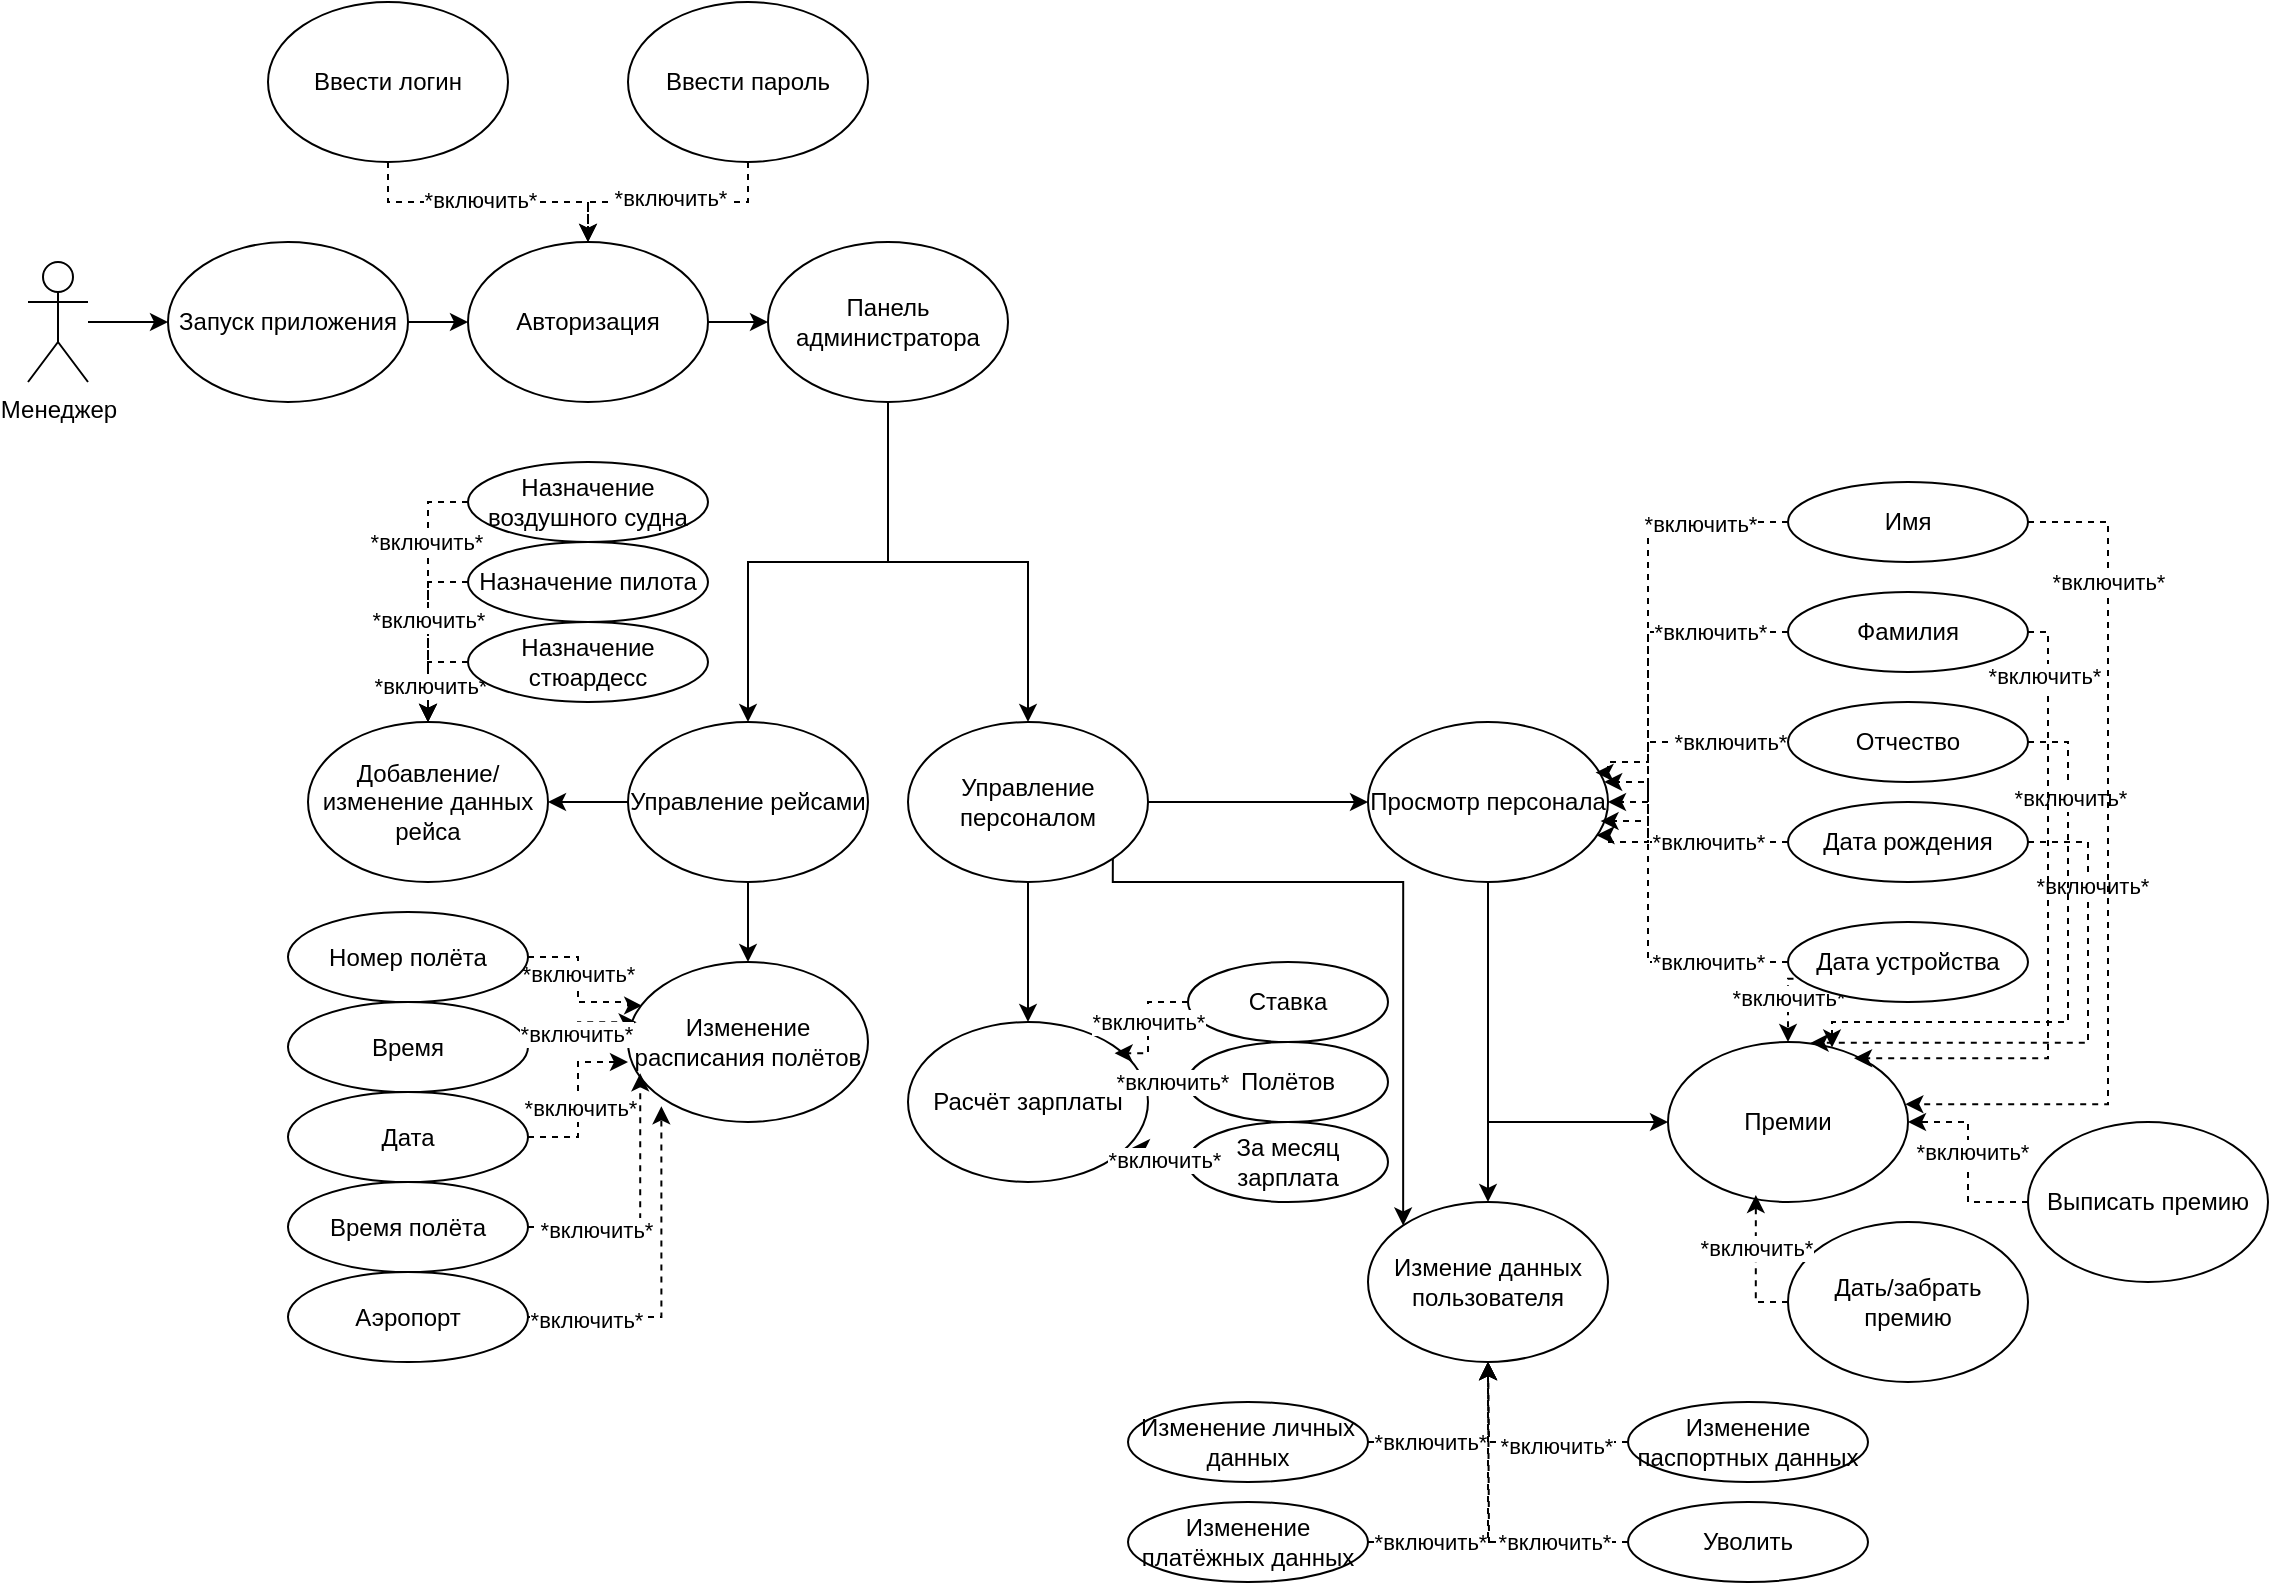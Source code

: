 <mxfile version="26.1.3">
  <diagram name="Страница — 1" id="HdFAEzsx_2RKnPC8CeAb">
    <mxGraphModel dx="1500" dy="787" grid="1" gridSize="10" guides="1" tooltips="1" connect="1" arrows="1" fold="1" page="1" pageScale="1" pageWidth="827" pageHeight="1169" math="0" shadow="0">
      <root>
        <mxCell id="0" />
        <mxCell id="1" parent="0" />
        <mxCell id="QTaS61pq7fek3eOslHNo-3" style="edgeStyle=orthogonalEdgeStyle;rounded=0;orthogonalLoop=1;jettySize=auto;html=1;entryX=0;entryY=0.5;entryDx=0;entryDy=0;" edge="1" parent="1" source="QTaS61pq7fek3eOslHNo-1" target="QTaS61pq7fek3eOslHNo-2">
          <mxGeometry relative="1" as="geometry" />
        </mxCell>
        <mxCell id="QTaS61pq7fek3eOslHNo-1" value="Менеджер" style="shape=umlActor;verticalLabelPosition=bottom;verticalAlign=top;html=1;outlineConnect=0;" vertex="1" parent="1">
          <mxGeometry x="100" y="260" width="30" height="60" as="geometry" />
        </mxCell>
        <mxCell id="QTaS61pq7fek3eOslHNo-5" style="edgeStyle=orthogonalEdgeStyle;rounded=0;orthogonalLoop=1;jettySize=auto;html=1;entryX=0;entryY=0.5;entryDx=0;entryDy=0;" edge="1" parent="1" source="QTaS61pq7fek3eOslHNo-2" target="QTaS61pq7fek3eOslHNo-4">
          <mxGeometry relative="1" as="geometry" />
        </mxCell>
        <mxCell id="QTaS61pq7fek3eOslHNo-2" value="Запуск приложения" style="ellipse;whiteSpace=wrap;html=1;" vertex="1" parent="1">
          <mxGeometry x="170" y="250" width="120" height="80" as="geometry" />
        </mxCell>
        <mxCell id="QTaS61pq7fek3eOslHNo-13" style="edgeStyle=orthogonalEdgeStyle;rounded=0;orthogonalLoop=1;jettySize=auto;html=1;entryX=0;entryY=0.5;entryDx=0;entryDy=0;" edge="1" parent="1" source="QTaS61pq7fek3eOslHNo-4">
          <mxGeometry relative="1" as="geometry">
            <mxPoint x="470.0" y="290" as="targetPoint" />
          </mxGeometry>
        </mxCell>
        <mxCell id="QTaS61pq7fek3eOslHNo-4" value="Авторизация" style="ellipse;whiteSpace=wrap;html=1;" vertex="1" parent="1">
          <mxGeometry x="320" y="250" width="120" height="80" as="geometry" />
        </mxCell>
        <mxCell id="QTaS61pq7fek3eOslHNo-9" style="edgeStyle=orthogonalEdgeStyle;rounded=0;orthogonalLoop=1;jettySize=auto;html=1;dashed=1;" edge="1" parent="1" source="QTaS61pq7fek3eOslHNo-6" target="QTaS61pq7fek3eOslHNo-4">
          <mxGeometry relative="1" as="geometry" />
        </mxCell>
        <mxCell id="QTaS61pq7fek3eOslHNo-11" value="*включить*" style="edgeLabel;html=1;align=center;verticalAlign=middle;resizable=0;points=[];" vertex="1" connectable="0" parent="QTaS61pq7fek3eOslHNo-9">
          <mxGeometry x="-0.055" y="1" relative="1" as="geometry">
            <mxPoint as="offset" />
          </mxGeometry>
        </mxCell>
        <mxCell id="QTaS61pq7fek3eOslHNo-6" value="Ввести логин" style="ellipse;whiteSpace=wrap;html=1;" vertex="1" parent="1">
          <mxGeometry x="220" y="130" width="120" height="80" as="geometry" />
        </mxCell>
        <mxCell id="QTaS61pq7fek3eOslHNo-8" style="edgeStyle=orthogonalEdgeStyle;rounded=0;orthogonalLoop=1;jettySize=auto;html=1;entryX=0.5;entryY=0;entryDx=0;entryDy=0;dashed=1;" edge="1" parent="1" source="QTaS61pq7fek3eOslHNo-7" target="QTaS61pq7fek3eOslHNo-4">
          <mxGeometry relative="1" as="geometry" />
        </mxCell>
        <mxCell id="QTaS61pq7fek3eOslHNo-10" value="*включить*" style="edgeLabel;html=1;align=center;verticalAlign=middle;resizable=0;points=[];" vertex="1" connectable="0" parent="QTaS61pq7fek3eOslHNo-8">
          <mxGeometry x="0.177" y="-2" relative="1" as="geometry">
            <mxPoint x="11" as="offset" />
          </mxGeometry>
        </mxCell>
        <mxCell id="QTaS61pq7fek3eOslHNo-7" value="Ввести пароль" style="ellipse;whiteSpace=wrap;html=1;" vertex="1" parent="1">
          <mxGeometry x="400" y="130" width="120" height="80" as="geometry" />
        </mxCell>
        <mxCell id="QTaS61pq7fek3eOslHNo-20" style="edgeStyle=orthogonalEdgeStyle;rounded=0;orthogonalLoop=1;jettySize=auto;html=1;entryX=0.5;entryY=0;entryDx=0;entryDy=0;" edge="1" parent="1" source="QTaS61pq7fek3eOslHNo-14" target="QTaS61pq7fek3eOslHNo-16">
          <mxGeometry relative="1" as="geometry" />
        </mxCell>
        <mxCell id="QTaS61pq7fek3eOslHNo-21" style="edgeStyle=orthogonalEdgeStyle;rounded=0;orthogonalLoop=1;jettySize=auto;html=1;entryX=0.5;entryY=0;entryDx=0;entryDy=0;" edge="1" parent="1" source="QTaS61pq7fek3eOslHNo-14" target="QTaS61pq7fek3eOslHNo-18">
          <mxGeometry relative="1" as="geometry" />
        </mxCell>
        <mxCell id="QTaS61pq7fek3eOslHNo-14" value="Панель администратора" style="ellipse;whiteSpace=wrap;html=1;" vertex="1" parent="1">
          <mxGeometry x="470" y="250" width="120" height="80" as="geometry" />
        </mxCell>
        <mxCell id="QTaS61pq7fek3eOslHNo-23" style="edgeStyle=orthogonalEdgeStyle;rounded=0;orthogonalLoop=1;jettySize=auto;html=1;entryX=0;entryY=0.5;entryDx=0;entryDy=0;" edge="1" parent="1" source="QTaS61pq7fek3eOslHNo-16" target="QTaS61pq7fek3eOslHNo-22">
          <mxGeometry relative="1" as="geometry" />
        </mxCell>
        <mxCell id="QTaS61pq7fek3eOslHNo-105" style="edgeStyle=orthogonalEdgeStyle;rounded=0;orthogonalLoop=1;jettySize=auto;html=1;exitX=1;exitY=1;exitDx=0;exitDy=0;entryX=0;entryY=0;entryDx=0;entryDy=0;" edge="1" parent="1" source="QTaS61pq7fek3eOslHNo-16" target="QTaS61pq7fek3eOslHNo-40">
          <mxGeometry relative="1" as="geometry">
            <Array as="points">
              <mxPoint x="642" y="570" />
              <mxPoint x="788" y="570" />
            </Array>
          </mxGeometry>
        </mxCell>
        <mxCell id="QTaS61pq7fek3eOslHNo-106" style="edgeStyle=orthogonalEdgeStyle;rounded=0;orthogonalLoop=1;jettySize=auto;html=1;exitX=0.5;exitY=1;exitDx=0;exitDy=0;entryX=0.5;entryY=0;entryDx=0;entryDy=0;" edge="1" parent="1" source="QTaS61pq7fek3eOslHNo-16" target="QTaS61pq7fek3eOslHNo-107">
          <mxGeometry relative="1" as="geometry">
            <mxPoint x="610" y="640" as="targetPoint" />
            <Array as="points">
              <mxPoint x="600" y="620" />
              <mxPoint x="600" y="620" />
            </Array>
          </mxGeometry>
        </mxCell>
        <mxCell id="QTaS61pq7fek3eOslHNo-16" value="Управление персоналом" style="ellipse;whiteSpace=wrap;html=1;" vertex="1" parent="1">
          <mxGeometry x="540" y="490" width="120" height="80" as="geometry" />
        </mxCell>
        <mxCell id="QTaS61pq7fek3eOslHNo-91" style="edgeStyle=orthogonalEdgeStyle;rounded=0;orthogonalLoop=1;jettySize=auto;html=1;entryX=1;entryY=0.5;entryDx=0;entryDy=0;" edge="1" parent="1" source="QTaS61pq7fek3eOslHNo-18" target="QTaS61pq7fek3eOslHNo-90">
          <mxGeometry relative="1" as="geometry" />
        </mxCell>
        <mxCell id="QTaS61pq7fek3eOslHNo-93" style="edgeStyle=orthogonalEdgeStyle;rounded=0;orthogonalLoop=1;jettySize=auto;html=1;" edge="1" parent="1" source="QTaS61pq7fek3eOslHNo-18" target="QTaS61pq7fek3eOslHNo-92">
          <mxGeometry relative="1" as="geometry" />
        </mxCell>
        <mxCell id="QTaS61pq7fek3eOslHNo-18" value="Управление рейсами" style="ellipse;whiteSpace=wrap;html=1;" vertex="1" parent="1">
          <mxGeometry x="400" y="490" width="120" height="80" as="geometry" />
        </mxCell>
        <mxCell id="QTaS61pq7fek3eOslHNo-41" style="edgeStyle=orthogonalEdgeStyle;rounded=0;orthogonalLoop=1;jettySize=auto;html=1;" edge="1" parent="1" source="QTaS61pq7fek3eOslHNo-22" target="QTaS61pq7fek3eOslHNo-40">
          <mxGeometry relative="1" as="geometry" />
        </mxCell>
        <mxCell id="QTaS61pq7fek3eOslHNo-44" style="edgeStyle=orthogonalEdgeStyle;rounded=0;orthogonalLoop=1;jettySize=auto;html=1;entryX=0;entryY=0.5;entryDx=0;entryDy=0;" edge="1" parent="1" source="QTaS61pq7fek3eOslHNo-22" target="QTaS61pq7fek3eOslHNo-43">
          <mxGeometry relative="1" as="geometry">
            <Array as="points">
              <mxPoint x="830" y="690" />
            </Array>
          </mxGeometry>
        </mxCell>
        <mxCell id="QTaS61pq7fek3eOslHNo-22" value="Просмотр персонала" style="ellipse;whiteSpace=wrap;html=1;" vertex="1" parent="1">
          <mxGeometry x="770" y="490" width="120" height="80" as="geometry" />
        </mxCell>
        <mxCell id="QTaS61pq7fek3eOslHNo-29" style="edgeStyle=orthogonalEdgeStyle;rounded=0;orthogonalLoop=1;jettySize=auto;html=1;entryX=1;entryY=0.5;entryDx=0;entryDy=0;dashed=1;" edge="1" parent="1" source="QTaS61pq7fek3eOslHNo-24" target="QTaS61pq7fek3eOslHNo-22">
          <mxGeometry relative="1" as="geometry">
            <Array as="points">
              <mxPoint x="910" y="390" />
              <mxPoint x="910" y="530" />
            </Array>
          </mxGeometry>
        </mxCell>
        <mxCell id="QTaS61pq7fek3eOslHNo-39" value="*включить*" style="edgeLabel;html=1;align=center;verticalAlign=middle;resizable=0;points=[];" vertex="1" connectable="0" parent="QTaS61pq7fek3eOslHNo-29">
          <mxGeometry x="-0.612" y="1" relative="1" as="geometry">
            <mxPoint as="offset" />
          </mxGeometry>
        </mxCell>
        <mxCell id="QTaS61pq7fek3eOslHNo-24" value="Имя" style="ellipse;whiteSpace=wrap;html=1;" vertex="1" parent="1">
          <mxGeometry x="980" y="370" width="120" height="40" as="geometry" />
        </mxCell>
        <mxCell id="QTaS61pq7fek3eOslHNo-30" style="edgeStyle=orthogonalEdgeStyle;rounded=0;orthogonalLoop=1;jettySize=auto;html=1;entryX=0.952;entryY=0.708;entryDx=0;entryDy=0;dashed=1;entryPerimeter=0;" edge="1" parent="1" source="QTaS61pq7fek3eOslHNo-25" target="QTaS61pq7fek3eOslHNo-22">
          <mxGeometry relative="1" as="geometry">
            <Array as="points">
              <mxPoint x="910" y="445" />
              <mxPoint x="910" y="550" />
              <mxPoint x="890" y="550" />
              <mxPoint x="890" y="547" />
            </Array>
          </mxGeometry>
        </mxCell>
        <mxCell id="QTaS61pq7fek3eOslHNo-38" value="*включить*" style="edgeLabel;html=1;align=center;verticalAlign=middle;resizable=0;points=[];" vertex="1" connectable="0" parent="QTaS61pq7fek3eOslHNo-30">
          <mxGeometry x="-0.496" y="1" relative="1" as="geometry">
            <mxPoint x="12" y="-1" as="offset" />
          </mxGeometry>
        </mxCell>
        <mxCell id="QTaS61pq7fek3eOslHNo-25" value="Фамилия" style="ellipse;whiteSpace=wrap;html=1;" vertex="1" parent="1">
          <mxGeometry x="980" y="425" width="120" height="40" as="geometry" />
        </mxCell>
        <mxCell id="QTaS61pq7fek3eOslHNo-31" style="edgeStyle=orthogonalEdgeStyle;rounded=0;orthogonalLoop=1;jettySize=auto;html=1;entryX=0.948;entryY=0.316;entryDx=0;entryDy=0;dashed=1;entryPerimeter=0;" edge="1" parent="1" source="QTaS61pq7fek3eOslHNo-26" target="QTaS61pq7fek3eOslHNo-22">
          <mxGeometry relative="1" as="geometry">
            <Array as="points">
              <mxPoint x="910" y="500" />
              <mxPoint x="910" y="510" />
              <mxPoint x="890" y="510" />
              <mxPoint x="890" y="515" />
            </Array>
          </mxGeometry>
        </mxCell>
        <mxCell id="QTaS61pq7fek3eOslHNo-37" value="*включить*" style="edgeLabel;html=1;align=center;verticalAlign=middle;resizable=0;points=[];" vertex="1" connectable="0" parent="QTaS61pq7fek3eOslHNo-31">
          <mxGeometry x="-0.467" relative="1" as="geometry">
            <mxPoint as="offset" />
          </mxGeometry>
        </mxCell>
        <mxCell id="QTaS61pq7fek3eOslHNo-26" value="Отчество" style="ellipse;whiteSpace=wrap;html=1;" vertex="1" parent="1">
          <mxGeometry x="980" y="480" width="120" height="40" as="geometry" />
        </mxCell>
        <mxCell id="QTaS61pq7fek3eOslHNo-32" style="edgeStyle=orthogonalEdgeStyle;rounded=0;orthogonalLoop=1;jettySize=auto;html=1;dashed=1;" edge="1" parent="1" source="QTaS61pq7fek3eOslHNo-27" target="QTaS61pq7fek3eOslHNo-22">
          <mxGeometry relative="1" as="geometry">
            <Array as="points">
              <mxPoint x="910" y="550" />
              <mxPoint x="910" y="520" />
            </Array>
          </mxGeometry>
        </mxCell>
        <mxCell id="QTaS61pq7fek3eOslHNo-27" value="Дата рождения" style="ellipse;whiteSpace=wrap;html=1;" vertex="1" parent="1">
          <mxGeometry x="980" y="530" width="120" height="40" as="geometry" />
        </mxCell>
        <mxCell id="QTaS61pq7fek3eOslHNo-33" style="edgeStyle=orthogonalEdgeStyle;rounded=0;orthogonalLoop=1;jettySize=auto;html=1;entryX=0.969;entryY=0.619;entryDx=0;entryDy=0;dashed=1;entryPerimeter=0;" edge="1" parent="1" source="QTaS61pq7fek3eOslHNo-28" target="QTaS61pq7fek3eOslHNo-22">
          <mxGeometry relative="1" as="geometry">
            <Array as="points">
              <mxPoint x="910" y="610" />
              <mxPoint x="910" y="540" />
            </Array>
          </mxGeometry>
        </mxCell>
        <mxCell id="QTaS61pq7fek3eOslHNo-34" value="*включить*" style="edgeLabel;html=1;align=center;verticalAlign=middle;resizable=0;points=[];" vertex="1" connectable="0" parent="QTaS61pq7fek3eOslHNo-33">
          <mxGeometry x="-0.429" relative="1" as="geometry">
            <mxPoint x="7" y="-60" as="offset" />
          </mxGeometry>
        </mxCell>
        <mxCell id="QTaS61pq7fek3eOslHNo-35" value="*включить*" style="edgeLabel;html=1;align=center;verticalAlign=middle;resizable=0;points=[];" vertex="1" connectable="0" parent="QTaS61pq7fek3eOslHNo-33">
          <mxGeometry x="0.191" y="1" relative="1" as="geometry">
            <mxPoint x="31" y="28" as="offset" />
          </mxGeometry>
        </mxCell>
        <mxCell id="QTaS61pq7fek3eOslHNo-67" style="edgeStyle=orthogonalEdgeStyle;rounded=0;orthogonalLoop=1;jettySize=auto;html=1;exitX=0.073;exitY=0.711;exitDx=0;exitDy=0;exitPerimeter=0;dashed=1;" edge="1" parent="1" source="QTaS61pq7fek3eOslHNo-28" target="QTaS61pq7fek3eOslHNo-43">
          <mxGeometry relative="1" as="geometry">
            <Array as="points">
              <mxPoint x="980" y="640" />
              <mxPoint x="980" y="640" />
            </Array>
          </mxGeometry>
        </mxCell>
        <mxCell id="QTaS61pq7fek3eOslHNo-79" value="*включить*" style="edgeLabel;html=1;align=center;verticalAlign=middle;resizable=0;points=[];" vertex="1" connectable="0" parent="QTaS61pq7fek3eOslHNo-67">
          <mxGeometry x="-0.073" relative="1" as="geometry">
            <mxPoint as="offset" />
          </mxGeometry>
        </mxCell>
        <mxCell id="QTaS61pq7fek3eOslHNo-28" value="Дата устройства" style="ellipse;whiteSpace=wrap;html=1;" vertex="1" parent="1">
          <mxGeometry x="980" y="590" width="120" height="40" as="geometry" />
        </mxCell>
        <mxCell id="QTaS61pq7fek3eOslHNo-40" value="Измение данных пользователя" style="ellipse;whiteSpace=wrap;html=1;" vertex="1" parent="1">
          <mxGeometry x="770" y="730" width="120" height="80" as="geometry" />
        </mxCell>
        <mxCell id="QTaS61pq7fek3eOslHNo-43" value="Премии" style="ellipse;whiteSpace=wrap;html=1;" vertex="1" parent="1">
          <mxGeometry x="920" y="650" width="120" height="80" as="geometry" />
        </mxCell>
        <mxCell id="QTaS61pq7fek3eOslHNo-57" style="edgeStyle=orthogonalEdgeStyle;rounded=0;orthogonalLoop=1;jettySize=auto;html=1;entryX=0.5;entryY=1;entryDx=0;entryDy=0;exitX=1;exitY=0.5;exitDx=0;exitDy=0;dashed=1;" edge="1" parent="1" source="QTaS61pq7fek3eOslHNo-45" target="QTaS61pq7fek3eOslHNo-40">
          <mxGeometry relative="1" as="geometry" />
        </mxCell>
        <mxCell id="QTaS61pq7fek3eOslHNo-66" value="*включить*" style="edgeLabel;html=1;align=center;verticalAlign=middle;resizable=0;points=[];" vertex="1" connectable="0" parent="QTaS61pq7fek3eOslHNo-57">
          <mxGeometry x="-0.393" relative="1" as="geometry">
            <mxPoint as="offset" />
          </mxGeometry>
        </mxCell>
        <mxCell id="QTaS61pq7fek3eOslHNo-45" value="Изменение личных данных" style="ellipse;whiteSpace=wrap;html=1;" vertex="1" parent="1">
          <mxGeometry x="650" y="830" width="120" height="40" as="geometry" />
        </mxCell>
        <mxCell id="QTaS61pq7fek3eOslHNo-59" style="edgeStyle=orthogonalEdgeStyle;rounded=0;orthogonalLoop=1;jettySize=auto;html=1;dashed=1;" edge="1" parent="1" source="QTaS61pq7fek3eOslHNo-46">
          <mxGeometry relative="1" as="geometry">
            <mxPoint x="830" y="810" as="targetPoint" />
          </mxGeometry>
        </mxCell>
        <mxCell id="QTaS61pq7fek3eOslHNo-63" value="*включить*" style="edgeLabel;html=1;align=center;verticalAlign=middle;resizable=0;points=[];" vertex="1" connectable="0" parent="QTaS61pq7fek3eOslHNo-59">
          <mxGeometry x="-0.339" y="2" relative="1" as="geometry">
            <mxPoint as="offset" />
          </mxGeometry>
        </mxCell>
        <mxCell id="QTaS61pq7fek3eOslHNo-46" value="Изменение паспортных данных" style="ellipse;whiteSpace=wrap;html=1;" vertex="1" parent="1">
          <mxGeometry x="900" y="830" width="120" height="40" as="geometry" />
        </mxCell>
        <mxCell id="QTaS61pq7fek3eOslHNo-62" style="edgeStyle=orthogonalEdgeStyle;rounded=0;orthogonalLoop=1;jettySize=auto;html=1;dashed=1;" edge="1" parent="1" source="QTaS61pq7fek3eOslHNo-47">
          <mxGeometry relative="1" as="geometry">
            <mxPoint x="830" y="810" as="targetPoint" />
          </mxGeometry>
        </mxCell>
        <mxCell id="QTaS61pq7fek3eOslHNo-65" value="*включить*" style="edgeLabel;html=1;align=center;verticalAlign=middle;resizable=0;points=[];" vertex="1" connectable="0" parent="QTaS61pq7fek3eOslHNo-62">
          <mxGeometry x="-0.807" y="1" relative="1" as="geometry">
            <mxPoint x="16" y="1" as="offset" />
          </mxGeometry>
        </mxCell>
        <mxCell id="QTaS61pq7fek3eOslHNo-47" value="Изменение платёжных данных" style="ellipse;whiteSpace=wrap;html=1;" vertex="1" parent="1">
          <mxGeometry x="650" y="880" width="120" height="40" as="geometry" />
        </mxCell>
        <mxCell id="QTaS61pq7fek3eOslHNo-60" style="edgeStyle=orthogonalEdgeStyle;rounded=0;orthogonalLoop=1;jettySize=auto;html=1;entryX=0.5;entryY=1;entryDx=0;entryDy=0;dashed=1;" edge="1" parent="1" source="QTaS61pq7fek3eOslHNo-51" target="QTaS61pq7fek3eOslHNo-40">
          <mxGeometry relative="1" as="geometry">
            <Array as="points">
              <mxPoint x="830" y="900" />
            </Array>
          </mxGeometry>
        </mxCell>
        <mxCell id="QTaS61pq7fek3eOslHNo-64" value="*включить*" style="edgeLabel;html=1;align=center;verticalAlign=middle;resizable=0;points=[];" vertex="1" connectable="0" parent="QTaS61pq7fek3eOslHNo-60">
          <mxGeometry x="-0.53" relative="1" as="geometry">
            <mxPoint as="offset" />
          </mxGeometry>
        </mxCell>
        <mxCell id="QTaS61pq7fek3eOslHNo-51" value="Уволить" style="ellipse;whiteSpace=wrap;html=1;" vertex="1" parent="1">
          <mxGeometry x="900" y="880" width="120" height="40" as="geometry" />
        </mxCell>
        <mxCell id="QTaS61pq7fek3eOslHNo-68" style="edgeStyle=orthogonalEdgeStyle;rounded=0;orthogonalLoop=1;jettySize=auto;html=1;entryX=0.594;entryY=0.005;entryDx=0;entryDy=0;entryPerimeter=0;dashed=1;" edge="1" parent="1" source="QTaS61pq7fek3eOslHNo-27" target="QTaS61pq7fek3eOslHNo-43">
          <mxGeometry relative="1" as="geometry">
            <Array as="points">
              <mxPoint x="1130" y="550" />
              <mxPoint x="1130" y="650" />
            </Array>
          </mxGeometry>
        </mxCell>
        <mxCell id="QTaS61pq7fek3eOslHNo-78" value="*включить*" style="edgeLabel;html=1;align=center;verticalAlign=middle;resizable=0;points=[];" vertex="1" connectable="0" parent="QTaS61pq7fek3eOslHNo-68">
          <mxGeometry x="-0.617" y="2" relative="1" as="geometry">
            <mxPoint as="offset" />
          </mxGeometry>
        </mxCell>
        <mxCell id="QTaS61pq7fek3eOslHNo-70" style="edgeStyle=orthogonalEdgeStyle;rounded=0;orthogonalLoop=1;jettySize=auto;html=1;dashed=1;" edge="1" parent="1" source="QTaS61pq7fek3eOslHNo-26" target="QTaS61pq7fek3eOslHNo-43">
          <mxGeometry relative="1" as="geometry">
            <mxPoint x="990" y="640" as="targetPoint" />
            <Array as="points">
              <mxPoint x="1120" y="500" />
              <mxPoint x="1120" y="640" />
              <mxPoint x="1002" y="640" />
            </Array>
          </mxGeometry>
        </mxCell>
        <mxCell id="QTaS61pq7fek3eOslHNo-77" value="*включить*" style="edgeLabel;html=1;align=center;verticalAlign=middle;resizable=0;points=[];" vertex="1" connectable="0" parent="QTaS61pq7fek3eOslHNo-70">
          <mxGeometry x="-0.673" y="1" relative="1" as="geometry">
            <mxPoint as="offset" />
          </mxGeometry>
        </mxCell>
        <mxCell id="QTaS61pq7fek3eOslHNo-71" style="edgeStyle=orthogonalEdgeStyle;rounded=0;orthogonalLoop=1;jettySize=auto;html=1;entryX=0.775;entryY=0.101;entryDx=0;entryDy=0;entryPerimeter=0;dashed=1;" edge="1" parent="1" source="QTaS61pq7fek3eOslHNo-25" target="QTaS61pq7fek3eOslHNo-43">
          <mxGeometry relative="1" as="geometry">
            <Array as="points">
              <mxPoint x="1110" y="445" />
              <mxPoint x="1110" y="658" />
            </Array>
          </mxGeometry>
        </mxCell>
        <mxCell id="QTaS61pq7fek3eOslHNo-76" value="*включить*" style="edgeLabel;html=1;align=center;verticalAlign=middle;resizable=0;points=[];" vertex="1" connectable="0" parent="QTaS61pq7fek3eOslHNo-71">
          <mxGeometry x="-0.802" y="-2" relative="1" as="geometry">
            <mxPoint as="offset" />
          </mxGeometry>
        </mxCell>
        <mxCell id="QTaS61pq7fek3eOslHNo-73" style="edgeStyle=orthogonalEdgeStyle;rounded=0;orthogonalLoop=1;jettySize=auto;html=1;entryX=0.989;entryY=0.389;entryDx=0;entryDy=0;entryPerimeter=0;dashed=1;" edge="1" parent="1" source="QTaS61pq7fek3eOslHNo-24" target="QTaS61pq7fek3eOslHNo-43">
          <mxGeometry relative="1" as="geometry">
            <Array as="points">
              <mxPoint x="1140" y="390" />
              <mxPoint x="1140" y="681" />
            </Array>
          </mxGeometry>
        </mxCell>
        <mxCell id="QTaS61pq7fek3eOslHNo-75" value="*включить*" style="edgeLabel;html=1;align=center;verticalAlign=middle;resizable=0;points=[];" vertex="1" connectable="0" parent="QTaS61pq7fek3eOslHNo-73">
          <mxGeometry x="-0.678" relative="1" as="geometry">
            <mxPoint as="offset" />
          </mxGeometry>
        </mxCell>
        <mxCell id="QTaS61pq7fek3eOslHNo-80" value="Дать/забрать премию" style="ellipse;whiteSpace=wrap;html=1;" vertex="1" parent="1">
          <mxGeometry x="980" y="740" width="120" height="80" as="geometry" />
        </mxCell>
        <mxCell id="QTaS61pq7fek3eOslHNo-85" style="edgeStyle=orthogonalEdgeStyle;rounded=0;orthogonalLoop=1;jettySize=auto;html=1;dashed=1;" edge="1" parent="1" source="QTaS61pq7fek3eOslHNo-81" target="QTaS61pq7fek3eOslHNo-43">
          <mxGeometry relative="1" as="geometry" />
        </mxCell>
        <mxCell id="QTaS61pq7fek3eOslHNo-87" value="*включить*" style="edgeLabel;html=1;align=center;verticalAlign=middle;resizable=0;points=[];" vertex="1" connectable="0" parent="QTaS61pq7fek3eOslHNo-85">
          <mxGeometry x="0.105" y="-2" relative="1" as="geometry">
            <mxPoint as="offset" />
          </mxGeometry>
        </mxCell>
        <mxCell id="QTaS61pq7fek3eOslHNo-81" value="Выписать премию" style="ellipse;whiteSpace=wrap;html=1;" vertex="1" parent="1">
          <mxGeometry x="1100" y="690" width="120" height="80" as="geometry" />
        </mxCell>
        <mxCell id="QTaS61pq7fek3eOslHNo-84" style="edgeStyle=orthogonalEdgeStyle;rounded=0;orthogonalLoop=1;jettySize=auto;html=1;entryX=0.366;entryY=0.956;entryDx=0;entryDy=0;entryPerimeter=0;dashed=1;" edge="1" parent="1" source="QTaS61pq7fek3eOslHNo-80" target="QTaS61pq7fek3eOslHNo-43">
          <mxGeometry relative="1" as="geometry">
            <Array as="points">
              <mxPoint x="964" y="780" />
            </Array>
          </mxGeometry>
        </mxCell>
        <mxCell id="QTaS61pq7fek3eOslHNo-86" value="*включить*" style="edgeLabel;html=1;align=center;verticalAlign=middle;resizable=0;points=[];" vertex="1" connectable="0" parent="QTaS61pq7fek3eOslHNo-84">
          <mxGeometry x="0.256" relative="1" as="geometry">
            <mxPoint as="offset" />
          </mxGeometry>
        </mxCell>
        <mxCell id="QTaS61pq7fek3eOslHNo-90" value="Добавление/изменение данных рейса" style="ellipse;whiteSpace=wrap;html=1;" vertex="1" parent="1">
          <mxGeometry x="240" y="490" width="120" height="80" as="geometry" />
        </mxCell>
        <mxCell id="QTaS61pq7fek3eOslHNo-92" value="Изменение расписания полётов" style="ellipse;whiteSpace=wrap;html=1;" vertex="1" parent="1">
          <mxGeometry x="400" y="610" width="120" height="80" as="geometry" />
        </mxCell>
        <mxCell id="QTaS61pq7fek3eOslHNo-101" style="edgeStyle=orthogonalEdgeStyle;rounded=0;orthogonalLoop=1;jettySize=auto;html=1;entryX=0.5;entryY=0;entryDx=0;entryDy=0;dashed=1;" edge="1" parent="1" source="QTaS61pq7fek3eOslHNo-94" target="QTaS61pq7fek3eOslHNo-90">
          <mxGeometry relative="1" as="geometry">
            <Array as="points">
              <mxPoint x="300" y="380" />
            </Array>
          </mxGeometry>
        </mxCell>
        <mxCell id="QTaS61pq7fek3eOslHNo-102" value="*включить*" style="edgeLabel;html=1;align=center;verticalAlign=middle;resizable=0;points=[];" vertex="1" connectable="0" parent="QTaS61pq7fek3eOslHNo-101">
          <mxGeometry x="-0.383" y="-1" relative="1" as="geometry">
            <mxPoint as="offset" />
          </mxGeometry>
        </mxCell>
        <mxCell id="QTaS61pq7fek3eOslHNo-94" value="Назначение воздушного судна" style="ellipse;whiteSpace=wrap;html=1;" vertex="1" parent="1">
          <mxGeometry x="320" y="360" width="120" height="40" as="geometry" />
        </mxCell>
        <mxCell id="QTaS61pq7fek3eOslHNo-100" style="edgeStyle=orthogonalEdgeStyle;rounded=0;orthogonalLoop=1;jettySize=auto;html=1;entryX=0.5;entryY=0;entryDx=0;entryDy=0;dashed=1;" edge="1" parent="1" source="QTaS61pq7fek3eOslHNo-95" target="QTaS61pq7fek3eOslHNo-90">
          <mxGeometry relative="1" as="geometry">
            <Array as="points">
              <mxPoint x="300" y="420" />
            </Array>
          </mxGeometry>
        </mxCell>
        <mxCell id="QTaS61pq7fek3eOslHNo-103" value="*включить*" style="edgeLabel;html=1;align=center;verticalAlign=middle;resizable=0;points=[];" vertex="1" connectable="0" parent="QTaS61pq7fek3eOslHNo-100">
          <mxGeometry x="-0.13" relative="1" as="geometry">
            <mxPoint as="offset" />
          </mxGeometry>
        </mxCell>
        <mxCell id="QTaS61pq7fek3eOslHNo-95" value="Назначение пилота" style="ellipse;whiteSpace=wrap;html=1;" vertex="1" parent="1">
          <mxGeometry x="320" y="400" width="120" height="40" as="geometry" />
        </mxCell>
        <mxCell id="QTaS61pq7fek3eOslHNo-99" style="edgeStyle=orthogonalEdgeStyle;rounded=0;orthogonalLoop=1;jettySize=auto;html=1;entryX=0.5;entryY=0;entryDx=0;entryDy=0;dashed=1;" edge="1" parent="1" source="QTaS61pq7fek3eOslHNo-96" target="QTaS61pq7fek3eOslHNo-90">
          <mxGeometry relative="1" as="geometry">
            <Array as="points">
              <mxPoint x="300" y="460" />
            </Array>
          </mxGeometry>
        </mxCell>
        <mxCell id="QTaS61pq7fek3eOslHNo-104" value="*включить*" style="edgeLabel;html=1;align=center;verticalAlign=middle;resizable=0;points=[];" vertex="1" connectable="0" parent="QTaS61pq7fek3eOslHNo-99">
          <mxGeometry x="0.259" y="1" relative="1" as="geometry">
            <mxPoint as="offset" />
          </mxGeometry>
        </mxCell>
        <mxCell id="QTaS61pq7fek3eOslHNo-96" value="Назначение стюардесс" style="ellipse;whiteSpace=wrap;html=1;" vertex="1" parent="1">
          <mxGeometry x="320" y="440" width="120" height="40" as="geometry" />
        </mxCell>
        <mxCell id="QTaS61pq7fek3eOslHNo-107" value="Расчёт зарплаты" style="ellipse;whiteSpace=wrap;html=1;" vertex="1" parent="1">
          <mxGeometry x="540" y="640" width="120" height="80" as="geometry" />
        </mxCell>
        <mxCell id="QTaS61pq7fek3eOslHNo-111" value="Ставка" style="ellipse;whiteSpace=wrap;html=1;" vertex="1" parent="1">
          <mxGeometry x="680" y="610" width="100" height="40" as="geometry" />
        </mxCell>
        <mxCell id="QTaS61pq7fek3eOslHNo-112" value="Полётов" style="ellipse;whiteSpace=wrap;html=1;" vertex="1" parent="1">
          <mxGeometry x="680" y="650" width="100" height="40" as="geometry" />
        </mxCell>
        <mxCell id="QTaS61pq7fek3eOslHNo-113" value="За месяц зарплата" style="ellipse;whiteSpace=wrap;html=1;" vertex="1" parent="1">
          <mxGeometry x="680" y="690" width="100" height="40" as="geometry" />
        </mxCell>
        <mxCell id="QTaS61pq7fek3eOslHNo-114" style="edgeStyle=orthogonalEdgeStyle;rounded=0;orthogonalLoop=1;jettySize=auto;html=1;entryX=0.861;entryY=0.195;entryDx=0;entryDy=0;entryPerimeter=0;dashed=1;" edge="1" parent="1" source="QTaS61pq7fek3eOslHNo-111" target="QTaS61pq7fek3eOslHNo-107">
          <mxGeometry relative="1" as="geometry" />
        </mxCell>
        <mxCell id="QTaS61pq7fek3eOslHNo-117" value="*включить*" style="edgeLabel;html=1;align=center;verticalAlign=middle;resizable=0;points=[];" vertex="1" connectable="0" parent="QTaS61pq7fek3eOslHNo-114">
          <mxGeometry x="-0.234" relative="1" as="geometry">
            <mxPoint y="6" as="offset" />
          </mxGeometry>
        </mxCell>
        <mxCell id="QTaS61pq7fek3eOslHNo-115" style="edgeStyle=orthogonalEdgeStyle;rounded=0;orthogonalLoop=1;jettySize=auto;html=1;entryX=0.989;entryY=0.387;entryDx=0;entryDy=0;entryPerimeter=0;dashed=1;" edge="1" parent="1" source="QTaS61pq7fek3eOslHNo-112" target="QTaS61pq7fek3eOslHNo-107">
          <mxGeometry relative="1" as="geometry" />
        </mxCell>
        <mxCell id="QTaS61pq7fek3eOslHNo-118" value="*включить*" style="edgeLabel;html=1;align=center;verticalAlign=middle;resizable=0;points=[];" vertex="1" connectable="0" parent="QTaS61pq7fek3eOslHNo-115">
          <mxGeometry x="-0.283" relative="1" as="geometry">
            <mxPoint as="offset" />
          </mxGeometry>
        </mxCell>
        <mxCell id="QTaS61pq7fek3eOslHNo-116" style="edgeStyle=orthogonalEdgeStyle;rounded=0;orthogonalLoop=1;jettySize=auto;html=1;entryX=0.933;entryY=0.787;entryDx=0;entryDy=0;entryPerimeter=0;dashed=1;" edge="1" parent="1" source="QTaS61pq7fek3eOslHNo-113" target="QTaS61pq7fek3eOslHNo-107">
          <mxGeometry relative="1" as="geometry" />
        </mxCell>
        <mxCell id="QTaS61pq7fek3eOslHNo-119" value="*включить*" style="edgeLabel;html=1;align=center;verticalAlign=middle;resizable=0;points=[];" vertex="1" connectable="0" parent="QTaS61pq7fek3eOslHNo-116">
          <mxGeometry x="-0.292" y="-1" relative="1" as="geometry">
            <mxPoint as="offset" />
          </mxGeometry>
        </mxCell>
        <mxCell id="QTaS61pq7fek3eOslHNo-126" style="edgeStyle=orthogonalEdgeStyle;rounded=0;orthogonalLoop=1;jettySize=auto;html=1;entryX=0.059;entryY=0.273;entryDx=0;entryDy=0;entryPerimeter=0;dashed=1;" edge="1" parent="1" source="QTaS61pq7fek3eOslHNo-120" target="QTaS61pq7fek3eOslHNo-92">
          <mxGeometry relative="1" as="geometry">
            <Array as="points">
              <mxPoint x="375" y="608" />
              <mxPoint x="375" y="630" />
              <mxPoint x="400" y="630" />
              <mxPoint x="400" y="632" />
            </Array>
          </mxGeometry>
        </mxCell>
        <mxCell id="QTaS61pq7fek3eOslHNo-137" value="*включить*" style="edgeLabel;html=1;align=center;verticalAlign=middle;resizable=0;points=[];" vertex="1" connectable="0" parent="QTaS61pq7fek3eOslHNo-126">
          <mxGeometry x="-0.18" relative="1" as="geometry">
            <mxPoint as="offset" />
          </mxGeometry>
        </mxCell>
        <mxCell id="QTaS61pq7fek3eOslHNo-120" value="Номер полёта" style="ellipse;whiteSpace=wrap;html=1;" vertex="1" parent="1">
          <mxGeometry x="230" y="585" width="120" height="45" as="geometry" />
        </mxCell>
        <mxCell id="QTaS61pq7fek3eOslHNo-121" value="Время" style="ellipse;whiteSpace=wrap;html=1;" vertex="1" parent="1">
          <mxGeometry x="230" y="630" width="120" height="45" as="geometry" />
        </mxCell>
        <mxCell id="QTaS61pq7fek3eOslHNo-128" style="edgeStyle=orthogonalEdgeStyle;rounded=0;orthogonalLoop=1;jettySize=auto;html=1;dashed=1;" edge="1" parent="1" source="QTaS61pq7fek3eOslHNo-122">
          <mxGeometry relative="1" as="geometry">
            <mxPoint x="400" y="660" as="targetPoint" />
            <Array as="points">
              <mxPoint x="375" y="698" />
              <mxPoint x="375" y="660" />
              <mxPoint x="400" y="660" />
            </Array>
          </mxGeometry>
        </mxCell>
        <mxCell id="QTaS61pq7fek3eOslHNo-135" value="*включить*" style="edgeLabel;html=1;align=center;verticalAlign=middle;resizable=0;points=[];" vertex="1" connectable="0" parent="QTaS61pq7fek3eOslHNo-128">
          <mxGeometry x="-0.09" y="-1" relative="1" as="geometry">
            <mxPoint as="offset" />
          </mxGeometry>
        </mxCell>
        <mxCell id="QTaS61pq7fek3eOslHNo-122" value="Дата" style="ellipse;whiteSpace=wrap;html=1;" vertex="1" parent="1">
          <mxGeometry x="230" y="675" width="120" height="45" as="geometry" />
        </mxCell>
        <mxCell id="QTaS61pq7fek3eOslHNo-123" value="Время полёта" style="ellipse;whiteSpace=wrap;html=1;" vertex="1" parent="1">
          <mxGeometry x="230" y="720" width="120" height="45" as="geometry" />
        </mxCell>
        <mxCell id="QTaS61pq7fek3eOslHNo-124" value="Аэропорт" style="ellipse;whiteSpace=wrap;html=1;" vertex="1" parent="1">
          <mxGeometry x="230" y="765" width="120" height="45" as="geometry" />
        </mxCell>
        <mxCell id="QTaS61pq7fek3eOslHNo-127" style="edgeStyle=orthogonalEdgeStyle;rounded=0;orthogonalLoop=1;jettySize=auto;html=1;entryX=0.036;entryY=0.376;entryDx=0;entryDy=0;entryPerimeter=0;dashed=1;" edge="1" parent="1" source="QTaS61pq7fek3eOslHNo-121" target="QTaS61pq7fek3eOslHNo-92">
          <mxGeometry relative="1" as="geometry" />
        </mxCell>
        <mxCell id="QTaS61pq7fek3eOslHNo-136" value="*включить*" style="edgeLabel;html=1;align=center;verticalAlign=middle;resizable=0;points=[];" vertex="1" connectable="0" parent="QTaS61pq7fek3eOslHNo-127">
          <mxGeometry x="-0.06" y="1" relative="1" as="geometry">
            <mxPoint as="offset" />
          </mxGeometry>
        </mxCell>
        <mxCell id="QTaS61pq7fek3eOslHNo-129" style="edgeStyle=orthogonalEdgeStyle;rounded=0;orthogonalLoop=1;jettySize=auto;html=1;entryX=0.051;entryY=0.696;entryDx=0;entryDy=0;entryPerimeter=0;dashed=1;" edge="1" parent="1" source="QTaS61pq7fek3eOslHNo-123" target="QTaS61pq7fek3eOslHNo-92">
          <mxGeometry relative="1" as="geometry" />
        </mxCell>
        <mxCell id="QTaS61pq7fek3eOslHNo-134" value="*включить*" style="edgeLabel;html=1;align=center;verticalAlign=middle;resizable=0;points=[];" vertex="1" connectable="0" parent="QTaS61pq7fek3eOslHNo-129">
          <mxGeometry x="-0.487" y="-1" relative="1" as="geometry">
            <mxPoint as="offset" />
          </mxGeometry>
        </mxCell>
        <mxCell id="QTaS61pq7fek3eOslHNo-130" style="edgeStyle=orthogonalEdgeStyle;rounded=0;orthogonalLoop=1;jettySize=auto;html=1;entryX=0.139;entryY=0.902;entryDx=0;entryDy=0;entryPerimeter=0;dashed=1;" edge="1" parent="1" source="QTaS61pq7fek3eOslHNo-124" target="QTaS61pq7fek3eOslHNo-92">
          <mxGeometry relative="1" as="geometry" />
        </mxCell>
        <mxCell id="QTaS61pq7fek3eOslHNo-132" value="&lt;span style=&quot;color: rgba(0, 0, 0, 0); font-family: monospace; font-size: 0px; text-align: start; background-color: rgb(251, 251, 251);&quot;&gt;%3CmxGraphModel%3E%3Croot%3E%3CmxCell%20id%3D%220%22%2F%3E%3CmxCell%20id%3D%221%22%20parent%3D%220%22%2F%3E%3CmxCell%20id%3D%222%22%20value%3D%22%D0%92%D1%80%D0%B5%D0%BC%D1%8F%20%D0%BF%D0%BE%D0%BB%D1%91%D1%82%D0%B0%22%20style%3D%22ellipse%3BwhiteSpace%3Dwrap%3Bhtml%3D1%3B%22%20vertex%3D%221%22%20parent%3D%221%22%3E%3CmxGeometry%20x%3D%22230%22%20y%3D%22720%22%20width%3D%22120%22%20height%3D%2245%22%20as%3D%22geometry%22%2F%3E%3C%2FmxCell%3E%3C%2Froot%3E%3C%2FmxGraphModel&lt;/span&gt;" style="edgeLabel;html=1;align=center;verticalAlign=middle;resizable=0;points=[];" vertex="1" connectable="0" parent="QTaS61pq7fek3eOslHNo-130">
          <mxGeometry x="-0.544" relative="1" as="geometry">
            <mxPoint as="offset" />
          </mxGeometry>
        </mxCell>
        <mxCell id="QTaS61pq7fek3eOslHNo-133" value="*включить*" style="edgeLabel;html=1;align=center;verticalAlign=middle;resizable=0;points=[];" vertex="1" connectable="0" parent="QTaS61pq7fek3eOslHNo-130">
          <mxGeometry x="-0.67" y="-1" relative="1" as="geometry">
            <mxPoint as="offset" />
          </mxGeometry>
        </mxCell>
      </root>
    </mxGraphModel>
  </diagram>
</mxfile>
